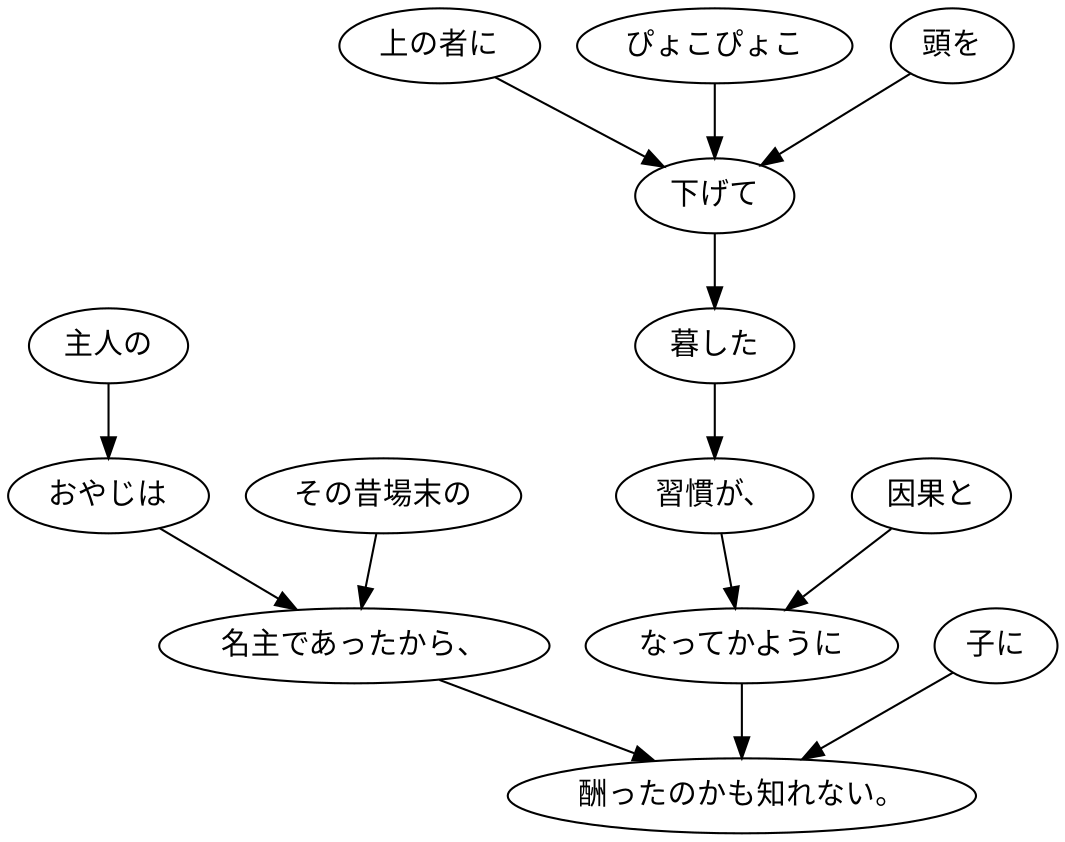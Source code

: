 digraph graph6227 {
	node0 [label="主人の"];
	node1 [label="おやじは"];
	node2 [label="その昔場末の"];
	node3 [label="名主であったから、"];
	node4 [label="上の者に"];
	node5 [label="ぴょこぴょこ"];
	node6 [label="頭を"];
	node7 [label="下げて"];
	node8 [label="暮した"];
	node9 [label="習慣が、"];
	node10 [label="因果と"];
	node11 [label="なってかように"];
	node12 [label="子に"];
	node13 [label="酬ったのかも知れない。"];
	node0 -> node1;
	node1 -> node3;
	node2 -> node3;
	node3 -> node13;
	node4 -> node7;
	node5 -> node7;
	node6 -> node7;
	node7 -> node8;
	node8 -> node9;
	node9 -> node11;
	node10 -> node11;
	node11 -> node13;
	node12 -> node13;
}
